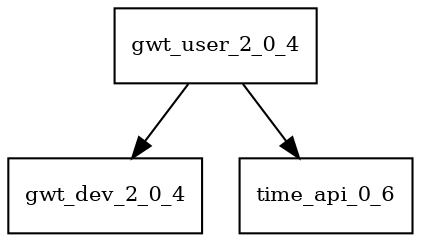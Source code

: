 digraph gwt_user_2_0_4_dependencies {
  node [shape = box, fontsize=10.0];
  gwt_user_2_0_4 -> gwt_dev_2_0_4;
  gwt_user_2_0_4 -> time_api_0_6;
}
